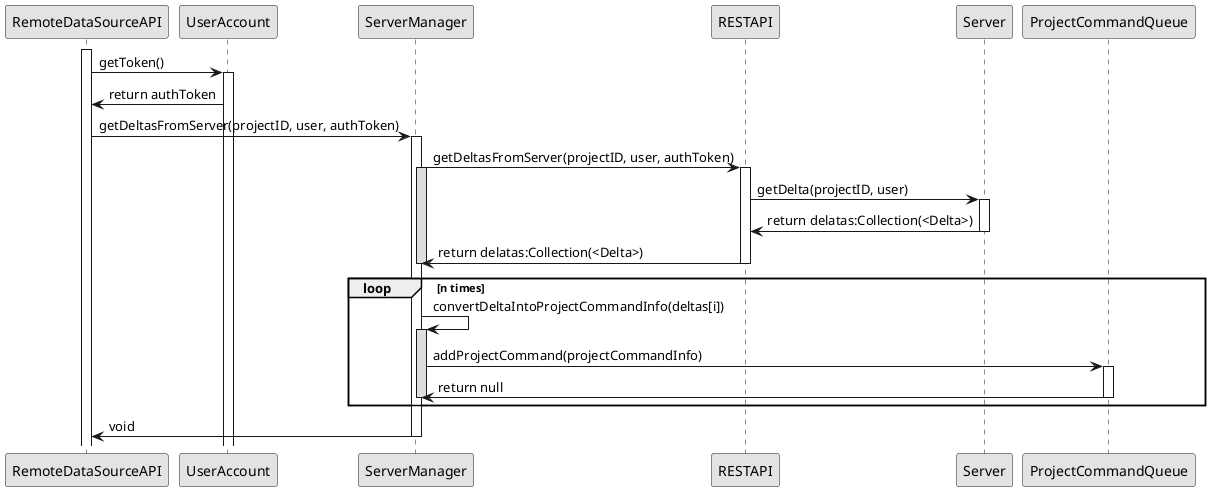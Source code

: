 @startuml Methode_GetDeltasFromServer
skinparam monochrome true
skinparam shadowing false
skinparam genericDisplay old
skinparam classAttributeIconSize 0
hide circle

    activate RemoteDataSourceAPI 
UserAccount <- RemoteDataSourceAPI: getToken()
    activate UserAccount 
UserAccount -> RemoteDataSourceAPI: return authToken
RemoteDataSourceAPI -> ServerManager: getDeltasFromServer(projectID, user, authToken)
    activate ServerManager


ServerManager -> RESTAPI: getDeltasFromServer(projectID, user, authToken)
    activate ServerManager #DDDDDD
    activate RESTAPI 
RESTAPI -> Server: getDelta(projectID, user)
    activate Server
Server -> RESTAPI: return delatas:Collection(<Delta>)
    deactivate Server 
RESTAPI -> ServerManager: return delatas:Collection(<Delta>)
    deactivate RESTAPI
    deactivate ServerManager #DDDDDD

loop n times
    ServerManager -> ServerManager: convertDeltaIntoProjectCommandInfo(deltas[i])
    activate ServerManager #DDDDDD
    ServerManager -> ProjectCommandQueue: addProjectCommand(projectCommandInfo)
        activate ProjectCommandQueue 
    ProjectCommandQueue -> ServerManager: return null    
        deactivate ProjectCommandQueue 
        deactivate ServerManager #DDDDDD
end

ServerManager -> RemoteDataSourceAPI: void
deactivate ServerManager
@enduml